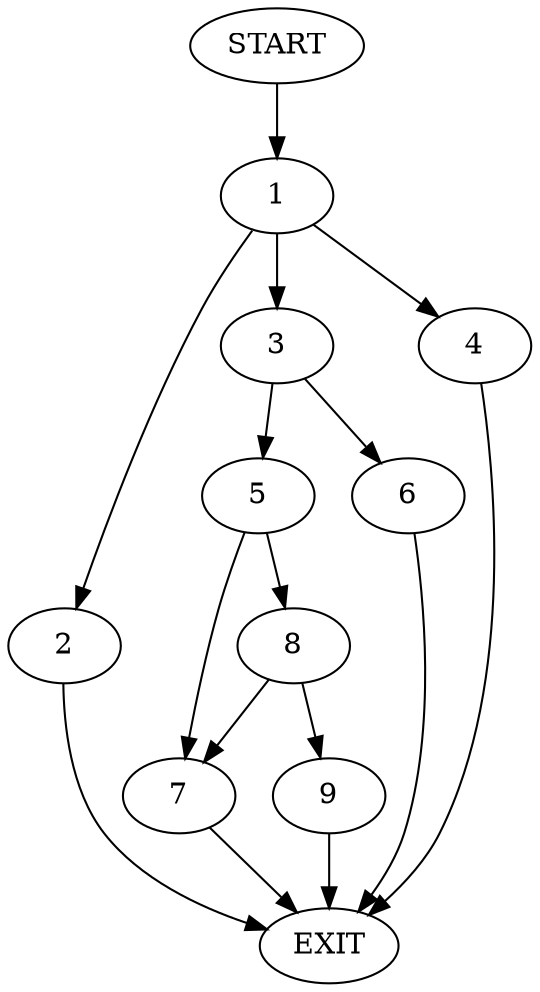 digraph {
0 [label="START"]
10 [label="EXIT"]
0 -> 1
1 -> 2
1 -> 3
1 -> 4
2 -> 10
3 -> 5
3 -> 6
4 -> 10
5 -> 7
5 -> 8
6 -> 10
8 -> 7
8 -> 9
7 -> 10
9 -> 10
}
